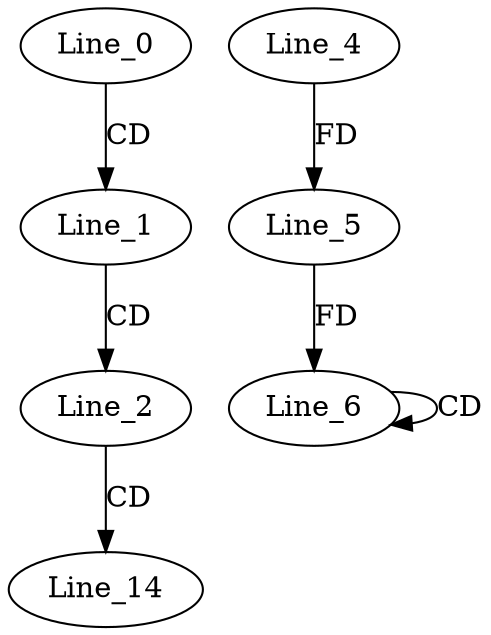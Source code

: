 digraph G {
  Line_0;
  Line_1;
  Line_2;
  Line_4;
  Line_5;
  Line_6;
  Line_6;
  Line_5;
  Line_14;
  Line_0 -> Line_1 [ label="CD" ];
  Line_1 -> Line_2 [ label="CD" ];
  Line_4 -> Line_5 [ label="FD" ];
  Line_6 -> Line_6 [ label="CD" ];
  Line_5 -> Line_6 [ label="FD" ];
  Line_2 -> Line_14 [ label="CD" ];
}
